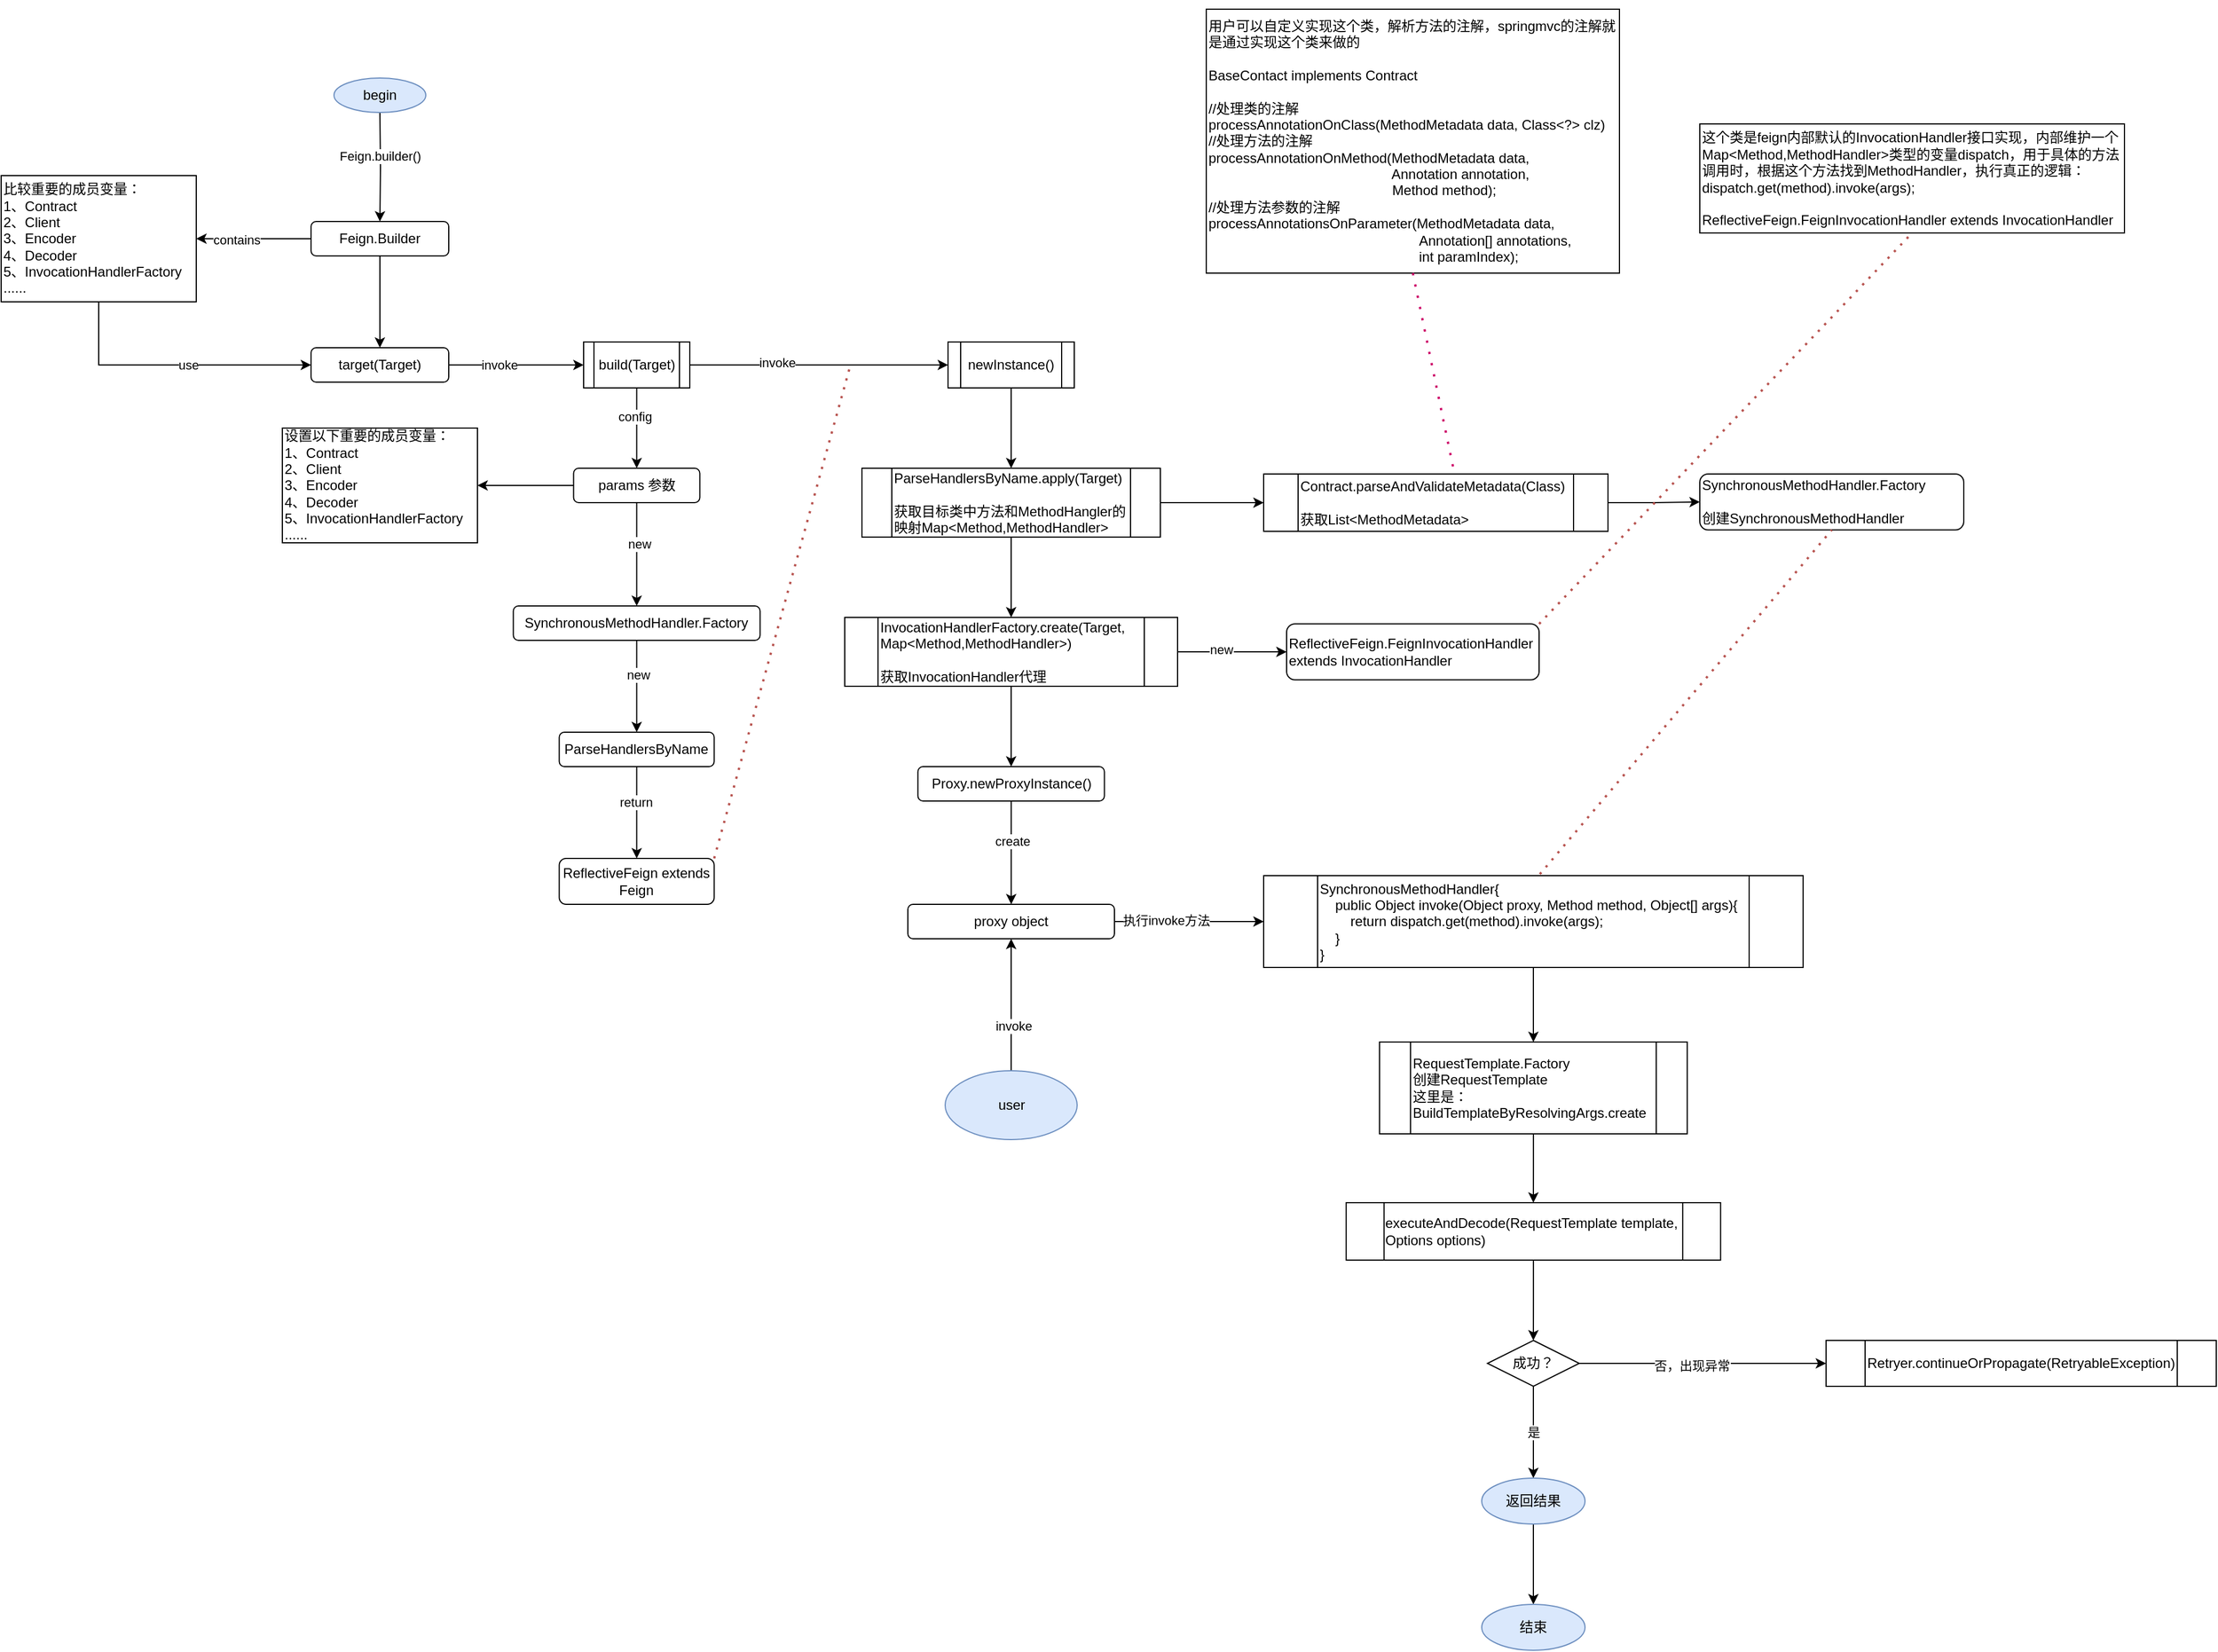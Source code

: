 <mxfile version="14.4.3" type="device"><diagram id="6a731a19-8d31-9384-78a2-239565b7b9f0" name="Page-1"><mxGraphModel dx="865" dy="506" grid="1" gridSize="10" guides="1" tooltips="1" connect="1" arrows="1" fold="1" page="1" pageScale="1" pageWidth="1169" pageHeight="827" background="#ffffff" math="0" shadow="0"><root><mxCell id="0"/><mxCell id="1" parent="0"/><mxCell id="JrtpVYV2UDB9AaNLbcGa-9" style="edgeStyle=orthogonalEdgeStyle;rounded=0;orthogonalLoop=1;jettySize=auto;html=1;entryX=1;entryY=0.5;entryDx=0;entryDy=0;" parent="1" source="JrtpVYV2UDB9AaNLbcGa-2" target="JrtpVYV2UDB9AaNLbcGa-3" edge="1"><mxGeometry relative="1" as="geometry"/></mxCell><mxCell id="JrtpVYV2UDB9AaNLbcGa-30" value="contains" style="edgeLabel;html=1;align=center;verticalAlign=middle;resizable=0;points=[];" parent="JrtpVYV2UDB9AaNLbcGa-9" vertex="1" connectable="0"><mxGeometry x="0.296" y="1" relative="1" as="geometry"><mxPoint as="offset"/></mxGeometry></mxCell><mxCell id="JrtpVYV2UDB9AaNLbcGa-14" style="edgeStyle=orthogonalEdgeStyle;rounded=0;orthogonalLoop=1;jettySize=auto;html=1;entryX=0.5;entryY=0;entryDx=0;entryDy=0;" parent="1" source="JrtpVYV2UDB9AaNLbcGa-2" target="JrtpVYV2UDB9AaNLbcGa-45" edge="1"><mxGeometry relative="1" as="geometry"><mxPoint x="410" y="310" as="targetPoint"/></mxGeometry></mxCell><mxCell id="JrtpVYV2UDB9AaNLbcGa-2" value="Feign.Builder" style="rounded=1;whiteSpace=wrap;html=1;" parent="1" vertex="1"><mxGeometry x="350" y="205" width="120" height="30" as="geometry"/></mxCell><mxCell id="JrtpVYV2UDB9AaNLbcGa-16" style="edgeStyle=orthogonalEdgeStyle;rounded=0;orthogonalLoop=1;jettySize=auto;html=1;entryX=0;entryY=0.5;entryDx=0;entryDy=0;exitX=0.5;exitY=1;exitDx=0;exitDy=0;" parent="1" source="JrtpVYV2UDB9AaNLbcGa-3" target="JrtpVYV2UDB9AaNLbcGa-45" edge="1"><mxGeometry relative="1" as="geometry"><mxPoint x="358.75" y="330" as="targetPoint"/></mxGeometry></mxCell><mxCell id="JrtpVYV2UDB9AaNLbcGa-29" value="use" style="edgeLabel;html=1;align=center;verticalAlign=middle;resizable=0;points=[];" parent="JrtpVYV2UDB9AaNLbcGa-16" vertex="1" connectable="0"><mxGeometry x="0.105" relative="1" as="geometry"><mxPoint as="offset"/></mxGeometry></mxCell><mxCell id="JrtpVYV2UDB9AaNLbcGa-3" value="比较重要的成员变量：&lt;br&gt;1、Contract&lt;br&gt;2、Client&lt;br&gt;3、Encoder&lt;br&gt;4、Decoder&lt;br&gt;5、InvocationHandlerFactory&lt;br&gt;......" style="rounded=0;whiteSpace=wrap;html=1;align=left;" parent="1" vertex="1"><mxGeometry x="80" y="165" width="170" height="110" as="geometry"/></mxCell><mxCell id="R2fqraoWeLq5Wryng2f1-19" style="edgeStyle=orthogonalEdgeStyle;rounded=0;orthogonalLoop=1;jettySize=auto;html=1;entryX=0;entryY=0.5;entryDx=0;entryDy=0;" edge="1" parent="1" source="JrtpVYV2UDB9AaNLbcGa-6"><mxGeometry relative="1" as="geometry"><mxPoint x="1180" y="815" as="targetPoint"/></mxGeometry></mxCell><mxCell id="R2fqraoWeLq5Wryng2f1-20" value="执行invoke方法" style="edgeLabel;html=1;align=center;verticalAlign=middle;resizable=0;points=[];" vertex="1" connectable="0" parent="R2fqraoWeLq5Wryng2f1-19"><mxGeometry x="-0.308" y="1" relative="1" as="geometry"><mxPoint as="offset"/></mxGeometry></mxCell><mxCell id="JrtpVYV2UDB9AaNLbcGa-6" value="proxy object" style="rounded=1;whiteSpace=wrap;html=1;" parent="1" vertex="1"><mxGeometry x="870" y="800" width="180" height="30" as="geometry"/></mxCell><mxCell id="JrtpVYV2UDB9AaNLbcGa-11" style="edgeStyle=orthogonalEdgeStyle;rounded=0;orthogonalLoop=1;jettySize=auto;html=1;entryX=0.5;entryY=0;entryDx=0;entryDy=0;" parent="1" target="JrtpVYV2UDB9AaNLbcGa-2" edge="1"><mxGeometry relative="1" as="geometry"><mxPoint x="410" y="110" as="sourcePoint"/></mxGeometry></mxCell><mxCell id="JrtpVYV2UDB9AaNLbcGa-12" value="Feign.builder()" style="edgeLabel;html=1;align=center;verticalAlign=middle;resizable=0;points=[];" parent="JrtpVYV2UDB9AaNLbcGa-11" vertex="1" connectable="0"><mxGeometry x="-0.217" y="-1" relative="1" as="geometry"><mxPoint as="offset"/></mxGeometry></mxCell><mxCell id="JrtpVYV2UDB9AaNLbcGa-20" style="edgeStyle=orthogonalEdgeStyle;rounded=0;orthogonalLoop=1;jettySize=auto;html=1;entryX=0;entryY=0.5;entryDx=0;entryDy=0;exitX=1;exitY=0.5;exitDx=0;exitDy=0;" parent="1" source="JrtpVYV2UDB9AaNLbcGa-45" target="JrtpVYV2UDB9AaNLbcGa-18" edge="1"><mxGeometry relative="1" as="geometry"><mxPoint x="461.25" y="330" as="sourcePoint"/></mxGeometry></mxCell><mxCell id="JrtpVYV2UDB9AaNLbcGa-22" value="invoke" style="edgeLabel;html=1;align=center;verticalAlign=middle;resizable=0;points=[];" parent="JrtpVYV2UDB9AaNLbcGa-20" vertex="1" connectable="0"><mxGeometry x="-0.262" relative="1" as="geometry"><mxPoint as="offset"/></mxGeometry></mxCell><mxCell id="JrtpVYV2UDB9AaNLbcGa-21" style="edgeStyle=orthogonalEdgeStyle;rounded=0;orthogonalLoop=1;jettySize=auto;html=1;entryX=0;entryY=0.5;entryDx=0;entryDy=0;" parent="1" source="JrtpVYV2UDB9AaNLbcGa-18" target="JrtpVYV2UDB9AaNLbcGa-19" edge="1"><mxGeometry relative="1" as="geometry"/></mxCell><mxCell id="JrtpVYV2UDB9AaNLbcGa-23" value="invoke" style="edgeLabel;html=1;align=center;verticalAlign=middle;resizable=0;points=[];" parent="JrtpVYV2UDB9AaNLbcGa-21" vertex="1" connectable="0"><mxGeometry x="-0.327" y="2" relative="1" as="geometry"><mxPoint as="offset"/></mxGeometry></mxCell><mxCell id="JrtpVYV2UDB9AaNLbcGa-26" style="edgeStyle=orthogonalEdgeStyle;rounded=0;orthogonalLoop=1;jettySize=auto;html=1;entryX=0.5;entryY=0;entryDx=0;entryDy=0;" parent="1" source="JrtpVYV2UDB9AaNLbcGa-18" target="JrtpVYV2UDB9AaNLbcGa-25" edge="1"><mxGeometry relative="1" as="geometry"/></mxCell><mxCell id="JrtpVYV2UDB9AaNLbcGa-35" value="config" style="edgeLabel;html=1;align=center;verticalAlign=middle;resizable=0;points=[];" parent="JrtpVYV2UDB9AaNLbcGa-26" vertex="1" connectable="0"><mxGeometry x="-0.303" y="-2" relative="1" as="geometry"><mxPoint as="offset"/></mxGeometry></mxCell><mxCell id="JrtpVYV2UDB9AaNLbcGa-18" value="build(&lt;span style=&quot;background-color: rgb(255 , 255 , 255)&quot;&gt;Target&lt;/span&gt;)" style="shape=process;whiteSpace=wrap;html=1;backgroundOutline=1;" parent="1" vertex="1"><mxGeometry x="587.5" y="310" width="92.5" height="40" as="geometry"/></mxCell><mxCell id="JrtpVYV2UDB9AaNLbcGa-51" style="edgeStyle=orthogonalEdgeStyle;rounded=0;orthogonalLoop=1;jettySize=auto;html=1;entryX=0.5;entryY=0;entryDx=0;entryDy=0;" parent="1" source="JrtpVYV2UDB9AaNLbcGa-19" target="JrtpVYV2UDB9AaNLbcGa-50" edge="1"><mxGeometry relative="1" as="geometry"/></mxCell><mxCell id="JrtpVYV2UDB9AaNLbcGa-19" value="newInstance()" style="shape=process;whiteSpace=wrap;html=1;backgroundOutline=1;" parent="1" vertex="1"><mxGeometry x="905" y="310" width="110" height="40" as="geometry"/></mxCell><mxCell id="JrtpVYV2UDB9AaNLbcGa-28" style="edgeStyle=orthogonalEdgeStyle;rounded=0;orthogonalLoop=1;jettySize=auto;html=1;entryX=1;entryY=0.5;entryDx=0;entryDy=0;" parent="1" source="JrtpVYV2UDB9AaNLbcGa-25" target="JrtpVYV2UDB9AaNLbcGa-27" edge="1"><mxGeometry relative="1" as="geometry"/></mxCell><mxCell id="JrtpVYV2UDB9AaNLbcGa-33" style="edgeStyle=orthogonalEdgeStyle;rounded=0;orthogonalLoop=1;jettySize=auto;html=1;entryX=0.5;entryY=0;entryDx=0;entryDy=0;" parent="1" source="JrtpVYV2UDB9AaNLbcGa-25" target="JrtpVYV2UDB9AaNLbcGa-31" edge="1"><mxGeometry relative="1" as="geometry"/></mxCell><mxCell id="JrtpVYV2UDB9AaNLbcGa-36" value="new" style="edgeLabel;html=1;align=center;verticalAlign=middle;resizable=0;points=[];" parent="JrtpVYV2UDB9AaNLbcGa-33" vertex="1" connectable="0"><mxGeometry x="-0.213" y="2" relative="1" as="geometry"><mxPoint as="offset"/></mxGeometry></mxCell><mxCell id="JrtpVYV2UDB9AaNLbcGa-25" value="params 参数" style="rounded=1;whiteSpace=wrap;html=1;" parent="1" vertex="1"><mxGeometry x="578.75" y="420" width="110" height="30" as="geometry"/></mxCell><mxCell id="JrtpVYV2UDB9AaNLbcGa-27" value="设置以下重要的成员变量：&lt;br&gt;1、Contract&lt;br&gt;2、Client&lt;br&gt;3、Encoder&lt;br&gt;4、Decoder&lt;br&gt;5、InvocationHandlerFactory&lt;br&gt;......" style="rounded=0;whiteSpace=wrap;html=1;align=left;" parent="1" vertex="1"><mxGeometry x="325" y="385" width="170" height="100" as="geometry"/></mxCell><mxCell id="JrtpVYV2UDB9AaNLbcGa-38" style="edgeStyle=orthogonalEdgeStyle;rounded=0;orthogonalLoop=1;jettySize=auto;html=1;entryX=0.5;entryY=0;entryDx=0;entryDy=0;" parent="1" source="JrtpVYV2UDB9AaNLbcGa-31" target="JrtpVYV2UDB9AaNLbcGa-34" edge="1"><mxGeometry relative="1" as="geometry"/></mxCell><mxCell id="JrtpVYV2UDB9AaNLbcGa-39" value="new" style="edgeLabel;html=1;align=center;verticalAlign=middle;resizable=0;points=[];" parent="JrtpVYV2UDB9AaNLbcGa-38" vertex="1" connectable="0"><mxGeometry x="-0.245" y="1" relative="1" as="geometry"><mxPoint as="offset"/></mxGeometry></mxCell><mxCell id="JrtpVYV2UDB9AaNLbcGa-31" value="SynchronousMethodHandler.Factory" style="rounded=1;whiteSpace=wrap;html=1;" parent="1" vertex="1"><mxGeometry x="526.25" y="540" width="215" height="30" as="geometry"/></mxCell><mxCell id="JrtpVYV2UDB9AaNLbcGa-41" style="edgeStyle=orthogonalEdgeStyle;rounded=0;orthogonalLoop=1;jettySize=auto;html=1;" parent="1" source="JrtpVYV2UDB9AaNLbcGa-34" target="JrtpVYV2UDB9AaNLbcGa-40" edge="1"><mxGeometry relative="1" as="geometry"/></mxCell><mxCell id="JrtpVYV2UDB9AaNLbcGa-42" value="return" style="edgeLabel;html=1;align=center;verticalAlign=middle;resizable=0;points=[];" parent="JrtpVYV2UDB9AaNLbcGa-41" vertex="1" connectable="0"><mxGeometry x="-0.24" y="-1" relative="1" as="geometry"><mxPoint as="offset"/></mxGeometry></mxCell><mxCell id="JrtpVYV2UDB9AaNLbcGa-34" value="ParseHandlersByName" style="rounded=1;whiteSpace=wrap;html=1;" parent="1" vertex="1"><mxGeometry x="566.25" y="650" width="135" height="30" as="geometry"/></mxCell><mxCell id="JrtpVYV2UDB9AaNLbcGa-40" value="ReflectiveFeign extends Feign" style="rounded=1;whiteSpace=wrap;html=1;" parent="1" vertex="1"><mxGeometry x="566.25" y="760" width="135" height="40" as="geometry"/></mxCell><mxCell id="JrtpVYV2UDB9AaNLbcGa-45" value="&lt;span style=&quot;background-color: rgb(255 , 255 , 255)&quot;&gt;&lt;font&gt;target(Target)&lt;/font&gt;&lt;/span&gt;" style="rounded=1;whiteSpace=wrap;html=1;" parent="1" vertex="1"><mxGeometry x="350" y="315" width="120" height="30" as="geometry"/></mxCell><mxCell id="JrtpVYV2UDB9AaNLbcGa-56" style="edgeStyle=orthogonalEdgeStyle;rounded=0;orthogonalLoop=1;jettySize=auto;html=1;entryX=0.5;entryY=0;entryDx=0;entryDy=0;" parent="1" source="JrtpVYV2UDB9AaNLbcGa-50" target="JrtpVYV2UDB9AaNLbcGa-53" edge="1"><mxGeometry relative="1" as="geometry"/></mxCell><mxCell id="JrtpVYV2UDB9AaNLbcGa-62" style="edgeStyle=orthogonalEdgeStyle;rounded=0;orthogonalLoop=1;jettySize=auto;html=1;entryX=0;entryY=0.5;entryDx=0;entryDy=0;" parent="1" source="JrtpVYV2UDB9AaNLbcGa-50" target="JrtpVYV2UDB9AaNLbcGa-61" edge="1"><mxGeometry relative="1" as="geometry"/></mxCell><mxCell id="JrtpVYV2UDB9AaNLbcGa-50" value="ParseHandlersByName.apply(Target)&lt;br&gt;&lt;br&gt;获取目标类中方法和MethodHangler的映射Map&amp;lt;Method,MethodHandler&amp;gt;" style="shape=process;whiteSpace=wrap;html=1;backgroundOutline=1;align=left;" parent="1" vertex="1"><mxGeometry x="830" y="420" width="260" height="60" as="geometry"/></mxCell><mxCell id="JrtpVYV2UDB9AaNLbcGa-57" style="edgeStyle=orthogonalEdgeStyle;rounded=0;orthogonalLoop=1;jettySize=auto;html=1;entryX=0.5;entryY=0;entryDx=0;entryDy=0;" parent="1" source="JrtpVYV2UDB9AaNLbcGa-53" target="JrtpVYV2UDB9AaNLbcGa-54" edge="1"><mxGeometry relative="1" as="geometry"/></mxCell><mxCell id="R2fqraoWeLq5Wryng2f1-11" style="edgeStyle=orthogonalEdgeStyle;rounded=0;orthogonalLoop=1;jettySize=auto;html=1;entryX=0;entryY=0.5;entryDx=0;entryDy=0;" edge="1" parent="1" source="JrtpVYV2UDB9AaNLbcGa-53" target="R2fqraoWeLq5Wryng2f1-10"><mxGeometry relative="1" as="geometry"/></mxCell><mxCell id="R2fqraoWeLq5Wryng2f1-12" value="new" style="edgeLabel;html=1;align=center;verticalAlign=middle;resizable=0;points=[];" vertex="1" connectable="0" parent="R2fqraoWeLq5Wryng2f1-11"><mxGeometry x="-0.2" y="2" relative="1" as="geometry"><mxPoint as="offset"/></mxGeometry></mxCell><mxCell id="JrtpVYV2UDB9AaNLbcGa-53" value="InvocationHandlerFactory.create(Target,&lt;br&gt;Map&amp;lt;Method,MethodHandler&amp;gt;)&lt;br&gt;&lt;br&gt;获取InvocationHandler代理" style="shape=process;whiteSpace=wrap;html=1;backgroundOutline=1;align=left;" parent="1" vertex="1"><mxGeometry x="815" y="550" width="290" height="60" as="geometry"/></mxCell><mxCell id="JrtpVYV2UDB9AaNLbcGa-58" style="edgeStyle=orthogonalEdgeStyle;rounded=0;orthogonalLoop=1;jettySize=auto;html=1;" parent="1" source="JrtpVYV2UDB9AaNLbcGa-54" target="JrtpVYV2UDB9AaNLbcGa-6" edge="1"><mxGeometry relative="1" as="geometry"><Array as="points"><mxPoint x="960" y="750"/><mxPoint x="960" y="750"/></Array></mxGeometry></mxCell><mxCell id="JrtpVYV2UDB9AaNLbcGa-60" value="create" style="edgeLabel;html=1;align=center;verticalAlign=middle;resizable=0;points=[];" parent="JrtpVYV2UDB9AaNLbcGa-58" vertex="1" connectable="0"><mxGeometry x="-0.231" y="1" relative="1" as="geometry"><mxPoint as="offset"/></mxGeometry></mxCell><mxCell id="JrtpVYV2UDB9AaNLbcGa-54" value="Proxy.newProxyInstance()" style="rounded=1;whiteSpace=wrap;html=1;" parent="1" vertex="1"><mxGeometry x="878.75" y="680" width="162.5" height="30" as="geometry"/></mxCell><mxCell id="JrtpVYV2UDB9AaNLbcGa-59" value="&lt;span&gt;begin&lt;/span&gt;" style="ellipse;whiteSpace=wrap;html=1;fillColor=#dae8fc;strokeColor=#6c8ebf;" parent="1" vertex="1"><mxGeometry x="370" y="80" width="80" height="30" as="geometry"/></mxCell><mxCell id="R2fqraoWeLq5Wryng2f1-3" style="edgeStyle=orthogonalEdgeStyle;rounded=0;orthogonalLoop=1;jettySize=auto;html=1;entryX=0;entryY=0.5;entryDx=0;entryDy=0;" edge="1" parent="1" source="JrtpVYV2UDB9AaNLbcGa-61" target="R2fqraoWeLq5Wryng2f1-2"><mxGeometry relative="1" as="geometry"/></mxCell><mxCell id="JrtpVYV2UDB9AaNLbcGa-61" value="Contract.parseAndValidateMetadata(Class)&lt;br&gt;&lt;br&gt;获取List&amp;lt;MethodMetadata&amp;gt;" style="shape=process;whiteSpace=wrap;html=1;backgroundOutline=1;align=left;" parent="1" vertex="1"><mxGeometry x="1180" y="425" width="300" height="50" as="geometry"/></mxCell><mxCell id="JrtpVYV2UDB9AaNLbcGa-63" value="&lt;br&gt;用户可以自定义实现这个类，解析方法的注解，springmvc的注解就是通过实现这个类来做的&lt;br&gt;&lt;br&gt;BaseContact implements Contract&lt;br&gt;&lt;br&gt;//处理类的注解&lt;br&gt;processAnnotationOnClass(MethodMetadata data, Class&amp;lt;?&amp;gt; clz)&lt;br&gt;//处理方法的注解&lt;br&gt;&lt;div&gt;processAnnotationOnMethod(MethodMetadata data,&lt;/div&gt;&lt;div&gt;&lt;span&gt;&#9;&#9;&lt;/span&gt;&amp;nbsp; &amp;nbsp; &amp;nbsp; &amp;nbsp; &amp;nbsp; &amp;nbsp; &amp;nbsp; &amp;nbsp; &amp;nbsp; &amp;nbsp; &amp;nbsp; &amp;nbsp; &amp;nbsp; &amp;nbsp; &amp;nbsp; &amp;nbsp; &amp;nbsp; &amp;nbsp; &amp;nbsp; &amp;nbsp; &amp;nbsp; &amp;nbsp; &amp;nbsp; &amp;nbsp; Annotation annotation,&lt;/div&gt;&lt;div&gt;&lt;span&gt;&#9;&#9;&lt;/span&gt;&amp;nbsp; &amp;nbsp; &amp;nbsp; &amp;nbsp; &amp;nbsp; &amp;nbsp; &amp;nbsp; &amp;nbsp; &amp;nbsp; &amp;nbsp; &amp;nbsp; &amp;nbsp; &amp;nbsp; &amp;nbsp; &amp;nbsp; &amp;nbsp; &amp;nbsp; &amp;nbsp; &amp;nbsp; &amp;nbsp; &amp;nbsp; &amp;nbsp; &amp;nbsp; &amp;nbsp; Method method);&lt;/div&gt;&lt;div&gt;//处理方法参数的注解&lt;/div&gt;&lt;div&gt;&lt;div&gt;processAnnotationsOnParameter(MethodMetadata data,&lt;/div&gt;&lt;div&gt;&lt;span&gt;&#9;&#9;&lt;/span&gt;&amp;nbsp; &amp;nbsp; &amp;nbsp; &amp;nbsp; &amp;nbsp; &amp;nbsp; &amp;nbsp; &amp;nbsp; &amp;nbsp; &amp;nbsp; &amp;nbsp; &amp;nbsp; &amp;nbsp; &amp;nbsp; &amp;nbsp; &amp;nbsp; &amp;nbsp; &amp;nbsp; &amp;nbsp; &amp;nbsp; &amp;nbsp; &amp;nbsp; &amp;nbsp; &amp;nbsp; &amp;nbsp; &amp;nbsp; &amp;nbsp; &amp;nbsp;Annotation[] annotations,&lt;/div&gt;&lt;div&gt;&lt;span&gt;&#9;&#9;&lt;/span&gt;&amp;nbsp; &amp;nbsp; &amp;nbsp; &amp;nbsp; &amp;nbsp; &amp;nbsp; &amp;nbsp; &amp;nbsp; &amp;nbsp; &amp;nbsp; &amp;nbsp; &amp;nbsp; &amp;nbsp; &amp;nbsp; &amp;nbsp; &amp;nbsp; &amp;nbsp; &amp;nbsp; &amp;nbsp; &amp;nbsp; &amp;nbsp; &amp;nbsp; &amp;nbsp; &amp;nbsp; &amp;nbsp; &amp;nbsp; &amp;nbsp; &amp;nbsp;int paramIndex);&lt;/div&gt;&lt;/div&gt;&lt;div&gt;&lt;br&gt;&lt;/div&gt;" style="rounded=0;whiteSpace=wrap;html=1;align=left;" parent="1" vertex="1"><mxGeometry x="1130" y="20" width="360" height="230" as="geometry"/></mxCell><mxCell id="JrtpVYV2UDB9AaNLbcGa-65" value="" style="endArrow=none;dashed=1;html=1;dashPattern=1 4;strokeWidth=2;entryX=0.554;entryY=-0.01;entryDx=0;entryDy=0;exitX=0.5;exitY=1;exitDx=0;exitDy=0;strokeColor=#CC0066;entryPerimeter=0;" parent="1" source="JrtpVYV2UDB9AaNLbcGa-63" target="JrtpVYV2UDB9AaNLbcGa-61" edge="1"><mxGeometry width="50" height="50" relative="1" as="geometry"><mxPoint x="600" y="1000" as="sourcePoint"/><mxPoint x="1350" y="540" as="targetPoint"/></mxGeometry></mxCell><mxCell id="R2fqraoWeLq5Wryng2f1-2" value="SynchronousMethodHandler.Factory&lt;br&gt;&lt;br&gt;创建SynchronousMethodHandler" style="rounded=1;whiteSpace=wrap;html=1;align=left;" vertex="1" parent="1"><mxGeometry x="1560" y="425" width="230" height="48.75" as="geometry"/></mxCell><mxCell id="R2fqraoWeLq5Wryng2f1-4" value="" style="endArrow=none;dashed=1;html=1;dashPattern=1 3;strokeWidth=2;fillColor=#f8cecc;strokeColor=#b85450;" edge="1" parent="1"><mxGeometry width="50" height="50" relative="1" as="geometry"><mxPoint x="701.25" y="760" as="sourcePoint"/><mxPoint x="820" y="330" as="targetPoint"/></mxGeometry></mxCell><mxCell id="R2fqraoWeLq5Wryng2f1-10" value="ReflectiveFeign.FeignInvocationHandler extends&amp;nbsp;InvocationHandler" style="rounded=1;whiteSpace=wrap;html=1;align=left;" vertex="1" parent="1"><mxGeometry x="1200" y="555.63" width="220" height="48.75" as="geometry"/></mxCell><mxCell id="R2fqraoWeLq5Wryng2f1-13" value="这个类是feign内部默认的InvocationHandler接口实现，内部维护一个&lt;br&gt;Map&amp;lt;Method,MethodHandler&amp;gt;类型的变量dispatch，用于具体的方法调用时，根据这个方法找到MethodHandler，执行真正的逻辑：&lt;br&gt;dispatch.get(method).invoke(args);&lt;br&gt;&lt;br&gt;ReflectiveFeign.FeignInvocationHandler extends&amp;nbsp;InvocationHandler" style="rounded=0;whiteSpace=wrap;html=1;align=left;" vertex="1" parent="1"><mxGeometry x="1560" y="120" width="370" height="95" as="geometry"/></mxCell><mxCell id="R2fqraoWeLq5Wryng2f1-14" value="" style="endArrow=none;dashed=1;html=1;dashPattern=1 3;strokeWidth=2;exitX=1;exitY=0;exitDx=0;exitDy=0;fillColor=#f8cecc;strokeColor=#b85450;entryX=0.5;entryY=1;entryDx=0;entryDy=0;" edge="1" parent="1" source="R2fqraoWeLq5Wryng2f1-10" target="R2fqraoWeLq5Wryng2f1-13"><mxGeometry width="50" height="50" relative="1" as="geometry"><mxPoint x="1670" y="230" as="sourcePoint"/><mxPoint x="1720" y="180" as="targetPoint"/></mxGeometry></mxCell><mxCell id="R2fqraoWeLq5Wryng2f1-16" style="edgeStyle=orthogonalEdgeStyle;rounded=0;orthogonalLoop=1;jettySize=auto;html=1;entryX=0.5;entryY=1;entryDx=0;entryDy=0;" edge="1" parent="1" source="R2fqraoWeLq5Wryng2f1-15" target="JrtpVYV2UDB9AaNLbcGa-6"><mxGeometry relative="1" as="geometry"/></mxCell><mxCell id="R2fqraoWeLq5Wryng2f1-17" value="invoke" style="edgeLabel;html=1;align=center;verticalAlign=middle;resizable=0;points=[];" vertex="1" connectable="0" parent="R2fqraoWeLq5Wryng2f1-16"><mxGeometry x="-0.317" y="-2" relative="1" as="geometry"><mxPoint as="offset"/></mxGeometry></mxCell><mxCell id="R2fqraoWeLq5Wryng2f1-15" value="&lt;span&gt;user&lt;/span&gt;" style="ellipse;whiteSpace=wrap;html=1;fillColor=#dae8fc;strokeColor=#6c8ebf;" vertex="1" parent="1"><mxGeometry x="902.5" y="945" width="115" height="60" as="geometry"/></mxCell><mxCell id="R2fqraoWeLq5Wryng2f1-26" style="edgeStyle=orthogonalEdgeStyle;rounded=0;orthogonalLoop=1;jettySize=auto;html=1;entryX=0.5;entryY=0;entryDx=0;entryDy=0;" edge="1" parent="1" source="R2fqraoWeLq5Wryng2f1-23" target="R2fqraoWeLq5Wryng2f1-25"><mxGeometry relative="1" as="geometry"/></mxCell><mxCell id="R2fqraoWeLq5Wryng2f1-23" value="&lt;span&gt;SynchronousMethodHandler{&lt;/span&gt;&lt;br&gt;&lt;div&gt;&amp;nbsp; &amp;nbsp; public Object invoke(Object proxy, Method method, Object[] args){&lt;/div&gt;&lt;div&gt;&lt;/div&gt;&lt;div&gt;&amp;nbsp; &amp;nbsp; &amp;nbsp; &amp;nbsp; return dispatch.get(method).invoke(args);&lt;/div&gt;&lt;div&gt;&amp;nbsp; &amp;nbsp; }&lt;/div&gt;&lt;span&gt;&lt;div&gt;&lt;span&gt;}&lt;/span&gt;&lt;/div&gt;&lt;/span&gt;" style="shape=process;whiteSpace=wrap;html=1;backgroundOutline=1;align=left;" vertex="1" parent="1"><mxGeometry x="1180" y="775" width="470" height="80" as="geometry"/></mxCell><mxCell id="R2fqraoWeLq5Wryng2f1-28" style="edgeStyle=orthogonalEdgeStyle;rounded=0;orthogonalLoop=1;jettySize=auto;html=1;entryX=0.5;entryY=0;entryDx=0;entryDy=0;" edge="1" parent="1" source="R2fqraoWeLq5Wryng2f1-25" target="R2fqraoWeLq5Wryng2f1-27"><mxGeometry relative="1" as="geometry"/></mxCell><mxCell id="R2fqraoWeLq5Wryng2f1-25" value="RequestTemplate.Factory&lt;br&gt;创建RequestTemplate&lt;br&gt;这里是：&lt;br&gt;&lt;span style=&quot;text-align: center&quot;&gt;BuildTemplateByResolvingArgs.create&lt;/span&gt;" style="shape=process;whiteSpace=wrap;html=1;backgroundOutline=1;align=left;" vertex="1" parent="1"><mxGeometry x="1280.95" y="920" width="268.12" height="80" as="geometry"/></mxCell><mxCell id="R2fqraoWeLq5Wryng2f1-31" style="edgeStyle=orthogonalEdgeStyle;rounded=0;orthogonalLoop=1;jettySize=auto;html=1;entryX=0.5;entryY=0;entryDx=0;entryDy=0;" edge="1" parent="1" source="R2fqraoWeLq5Wryng2f1-27" target="R2fqraoWeLq5Wryng2f1-30"><mxGeometry relative="1" as="geometry"/></mxCell><mxCell id="R2fqraoWeLq5Wryng2f1-27" value="executeAndDecode(RequestTemplate template, Options options)" style="shape=process;whiteSpace=wrap;html=1;backgroundOutline=1;align=left;" vertex="1" parent="1"><mxGeometry x="1251.88" y="1060" width="326.25" height="50" as="geometry"/></mxCell><mxCell id="R2fqraoWeLq5Wryng2f1-34" value="是" style="edgeStyle=orthogonalEdgeStyle;rounded=0;orthogonalLoop=1;jettySize=auto;html=1;entryX=0.5;entryY=0;entryDx=0;entryDy=0;" edge="1" parent="1" source="R2fqraoWeLq5Wryng2f1-30" target="R2fqraoWeLq5Wryng2f1-33"><mxGeometry relative="1" as="geometry"/></mxCell><mxCell id="R2fqraoWeLq5Wryng2f1-36" style="edgeStyle=orthogonalEdgeStyle;rounded=0;orthogonalLoop=1;jettySize=auto;html=1;entryX=0;entryY=0.5;entryDx=0;entryDy=0;" edge="1" parent="1" source="R2fqraoWeLq5Wryng2f1-30" target="R2fqraoWeLq5Wryng2f1-35"><mxGeometry relative="1" as="geometry"/></mxCell><mxCell id="R2fqraoWeLq5Wryng2f1-37" value="否，出现异常" style="edgeLabel;html=1;align=center;verticalAlign=middle;resizable=0;points=[];" vertex="1" connectable="0" parent="R2fqraoWeLq5Wryng2f1-36"><mxGeometry x="-0.095" y="-2" relative="1" as="geometry"><mxPoint as="offset"/></mxGeometry></mxCell><mxCell id="R2fqraoWeLq5Wryng2f1-30" value="成功？" style="rhombus;whiteSpace=wrap;html=1;" vertex="1" parent="1"><mxGeometry x="1375" y="1180" width="80" height="40" as="geometry"/></mxCell><mxCell id="R2fqraoWeLq5Wryng2f1-43" style="edgeStyle=orthogonalEdgeStyle;rounded=0;orthogonalLoop=1;jettySize=auto;html=1;entryX=0.5;entryY=0;entryDx=0;entryDy=0;" edge="1" parent="1" source="R2fqraoWeLq5Wryng2f1-33" target="R2fqraoWeLq5Wryng2f1-42"><mxGeometry relative="1" as="geometry"/></mxCell><mxCell id="R2fqraoWeLq5Wryng2f1-33" value="&lt;span&gt;返回结果&lt;/span&gt;" style="ellipse;whiteSpace=wrap;html=1;fillColor=#dae8fc;strokeColor=#6c8ebf;" vertex="1" parent="1"><mxGeometry x="1370" y="1300" width="90" height="40" as="geometry"/></mxCell><mxCell id="R2fqraoWeLq5Wryng2f1-35" value="Retryer.continueOrPropagate(RetryableException)" style="shape=process;whiteSpace=wrap;html=1;backgroundOutline=1;align=left;" vertex="1" parent="1"><mxGeometry x="1670" y="1180" width="340" height="40" as="geometry"/></mxCell><mxCell id="R2fqraoWeLq5Wryng2f1-38" value="" style="endArrow=none;dashed=1;html=1;dashPattern=1 3;strokeWidth=2;exitX=0.512;exitY=-0.016;exitDx=0;exitDy=0;exitPerimeter=0;entryX=0.5;entryY=1;entryDx=0;entryDy=0;fillColor=#f8cecc;strokeColor=#b85450;" edge="1" parent="1" source="R2fqraoWeLq5Wryng2f1-23" target="R2fqraoWeLq5Wryng2f1-2"><mxGeometry width="50" height="50" relative="1" as="geometry"><mxPoint x="1420" y="780" as="sourcePoint"/><mxPoint x="1470" y="730" as="targetPoint"/></mxGeometry></mxCell><mxCell id="R2fqraoWeLq5Wryng2f1-42" value="结束" style="ellipse;whiteSpace=wrap;html=1;fillColor=#dae8fc;strokeColor=#6c8ebf;" vertex="1" parent="1"><mxGeometry x="1370.01" y="1410" width="90" height="40" as="geometry"/></mxCell></root></mxGraphModel></diagram></mxfile>
